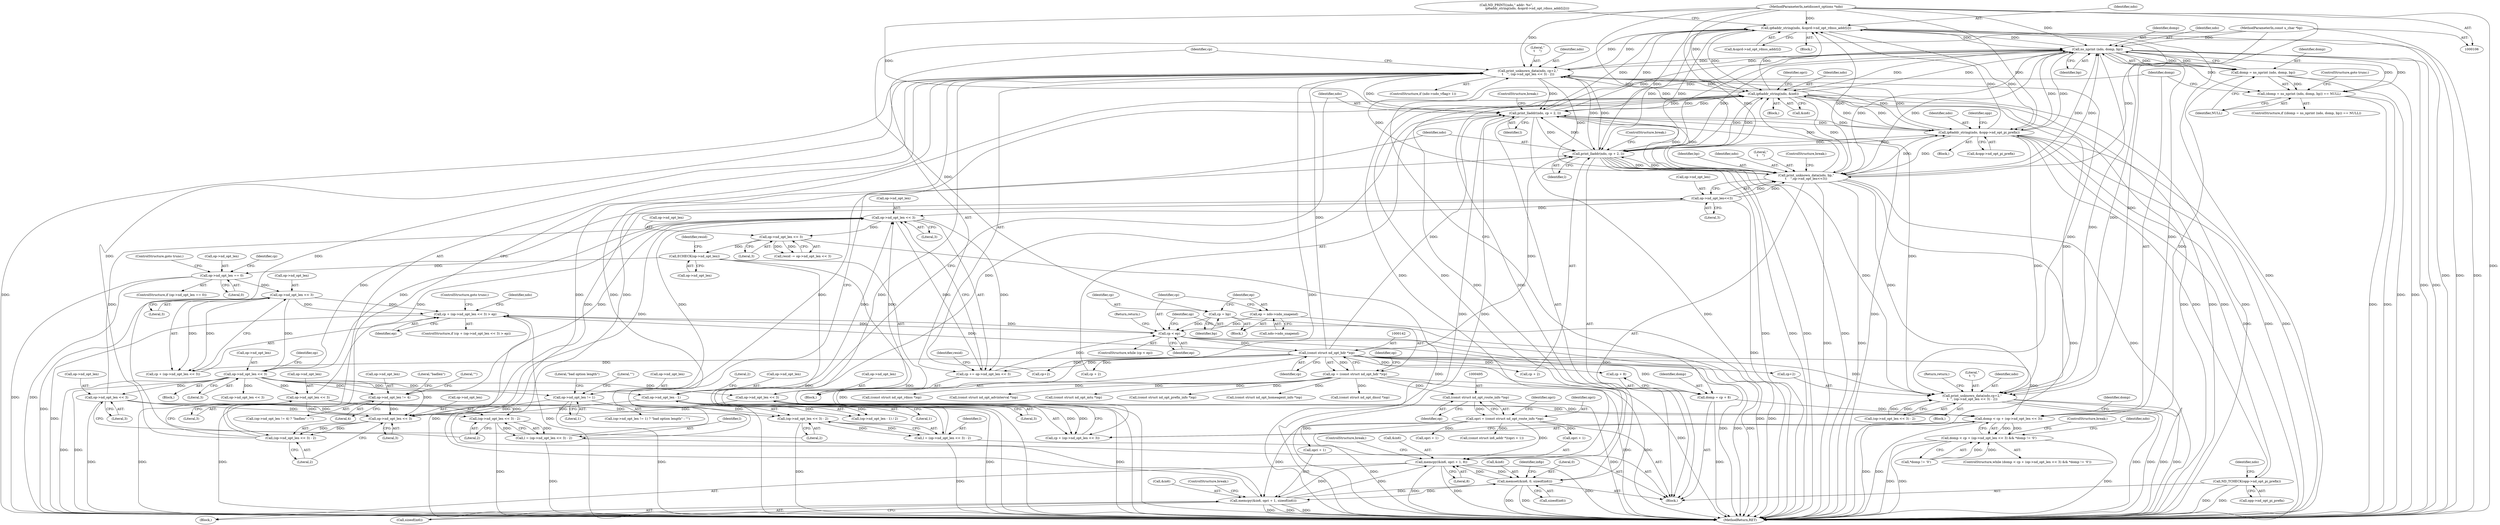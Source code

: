 digraph "0_tcpdump_d7505276842e85bfd067fa21cdb32b8a2dc3c5e4_0@array" {
"1000382" [label="(Call,ip6addr_string(ndo, &oprd->nd_opt_rdnss_addr[i]))"];
"1000436" [label="(Call,ns_nprint (ndo, domp, bp))"];
"1000382" [label="(Call,ip6addr_string(ndo, &oprd->nd_opt_rdnss_addr[i]))"];
"1000612" [label="(Call,print_unknown_data(ndo, cp+2,\"\n\t    \", (op->nd_opt_len << 3) - 2))"];
"1000555" [label="(Call,ip6addr_string(ndo, &in6))"];
"1000228" [label="(Call,print_lladdr(ndo, cp + 2, l))"];
"1000251" [label="(Call,ip6addr_string(ndo, &opp->nd_opt_pi_prefix))"];
"1000211" [label="(Call,print_lladdr(ndo, cp + 2, l))"];
"1000296" [label="(Call,print_unknown_data(ndo, bp,\"\n\t    \",op->nd_opt_len<<3))"];
"1000107" [label="(MethodParameterIn,netdissect_options *ndo)"];
"1000108" [label="(MethodParameterIn,const u_char *bp)"];
"1000300" [label="(Call,op->nd_opt_len<<3)"];
"1000188" [label="(Call,op->nd_opt_len << 3)"];
"1000164" [label="(Call,op->nd_opt_len << 3)"];
"1000154" [label="(Call,op->nd_opt_len == 0)"];
"1000144" [label="(Call,ECHECK(op->nd_opt_len))"];
"1000634" [label="(Call,op->nd_opt_len << 3)"];
"1000627" [label="(Call,op->nd_opt_len << 3)"];
"1000222" [label="(Call,op->nd_opt_len << 3)"];
"1000205" [label="(Call,op->nd_opt_len << 3)"];
"1000263" [label="(Call,op->nd_opt_len != 4)"];
"1000328" [label="(Call,op->nd_opt_len != 1)"];
"1000345" [label="(Call,op->nd_opt_len - 1)"];
"1000418" [label="(Call,op->nd_opt_len << 3)"];
"1000619" [label="(Call,op->nd_opt_len << 3)"];
"1000141" [label="(Call,(const struct nd_opt_hdr *)cp)"];
"1000135" [label="(Call,cp < ep)"];
"1000625" [label="(Call,cp += op->nd_opt_len << 3)"];
"1000126" [label="(Call,cp = bp)"];
"1000129" [label="(Call,ep = ndo->ndo_snapend)"];
"1000161" [label="(Call,cp + (op->nd_opt_len << 3) > ep)"];
"1000202" [label="(Call,l = (op->nd_opt_len << 3) - 2)"];
"1000204" [label="(Call,(op->nd_opt_len << 3) - 2)"];
"1000241" [label="(Call,ND_TCHECK(opp->nd_opt_pi_prefix))"];
"1000219" [label="(Call,l = (op->nd_opt_len << 3) - 2)"];
"1000221" [label="(Call,(op->nd_opt_len << 3) - 2)"];
"1000501" [label="(Call,memset(&in6, 0, sizeof(in6)))"];
"1000526" [label="(Call,memcpy(&in6, opri + 1, 8))"];
"1000538" [label="(Call,memcpy(&in6, opri + 1, sizeof(in6)))"];
"1000492" [label="(Call,opri = (const struct nd_opt_route_info *)op)"];
"1000494" [label="(Call,(const struct nd_opt_route_info *)op)"];
"1000139" [label="(Call,op = (const struct nd_opt_hdr *)cp)"];
"1000618" [label="(Call,(op->nd_opt_len << 3) - 2)"];
"1000414" [label="(Call,domp < cp + (op->nd_opt_len << 3))"];
"1000407" [label="(Call,domp = cp + 8)"];
"1000434" [label="(Call,domp = ns_nprint (ndo, domp, bp))"];
"1000433" [label="(Call,(domp = ns_nprint (ndo, domp, bp)) == NULL)"];
"1000413" [label="(Call,domp < cp + (op->nd_opt_len << 3) && *domp != '\0')"];
"1000591" [label="(Call,print_unknown_data(ndo,cp+2,\"\n\t  \", (op->nd_opt_len << 3) - 2))"];
"1000227" [label="(Literal,2)"];
"1000204" [label="(Call,(op->nd_opt_len << 3) - 2)"];
"1000241" [label="(Call,ND_TCHECK(opp->nd_opt_pi_prefix))"];
"1000438" [label="(Identifier,domp)"];
"1000226" [label="(Literal,3)"];
"1000137" [label="(Identifier,ep)"];
"1000544" [label="(Call,sizeof(in6))"];
"1000597" [label="(Call,(op->nd_opt_len << 3) - 2)"];
"1000134" [label="(ControlStructure,while (cp < ep))"];
"1000252" [label="(Identifier,ndo)"];
"1000416" [label="(Call,cp + (op->nd_opt_len << 3))"];
"1000623" [label="(Literal,3)"];
"1000203" [label="(Identifier,l)"];
"1000264" [label="(Call,op->nd_opt_len)"];
"1000492" [label="(Call,opri = (const struct nd_opt_route_info *)op)"];
"1000187" [label="(Block,)"];
"1000250" [label="(Block,)"];
"1000129" [label="(Call,ep = ndo->ndo_snapend)"];
"1000604" [label="(Return,return;)"];
"1000442" [label="(ControlStructure,break;)"];
"1000127" [label="(Identifier,cp)"];
"1000213" [label="(Call,cp + 2)"];
"1000233" [label="(Identifier,l)"];
"1000301" [label="(Call,op->nd_opt_len)"];
"1000135" [label="(Call,cp < ep)"];
"1000432" [label="(ControlStructure,if ((domp = ns_nprint (ndo, domp, bp)) == NULL))"];
"1000332" [label="(Literal,1)"];
"1000139" [label="(Call,op = (const struct nd_opt_hdr *)cp)"];
"1000298" [label="(Identifier,bp)"];
"1000624" [label="(Literal,2)"];
"1000297" [label="(Identifier,ndo)"];
"1000268" [label="(Literal,\"badlen\")"];
"1000434" [label="(Call,domp = ns_nprint (ndo, domp, bp))"];
"1000612" [label="(Call,print_unknown_data(ndo, cp+2,\"\n\t    \", (op->nd_opt_len << 3) - 2))"];
"1000188" [label="(Call,op->nd_opt_len << 3)"];
"1000222" [label="(Call,op->nd_opt_len << 3)"];
"1000628" [label="(Call,op->nd_opt_len)"];
"1000131" [label="(Call,ndo->ndo_snapend)"];
"1000339" [label="(Call,(const struct nd_opt_rdnss *)op)"];
"1000423" [label="(Call,*domp != '\0')"];
"1000165" [label="(Call,op->nd_opt_len)"];
"1000560" [label="(Identifier,opri)"];
"1000209" [label="(Literal,3)"];
"1000173" [label="(Identifier,ndo)"];
"1000596" [label="(Literal,\"\n\t  \")"];
"1000526" [label="(Call,memcpy(&in6, opri + 1, 8))"];
"1000299" [label="(Literal,\"\n\t    \")"];
"1000496" [label="(Identifier,op)"];
"1000194" [label="(Identifier,op)"];
"1000541" [label="(Call,opri + 1)"];
"1000592" [label="(Identifier,ndo)"];
"1000329" [label="(Call,op->nd_opt_len)"];
"1000168" [label="(Literal,3)"];
"1000253" [label="(Call,&opp->nd_opt_pi_prefix)"];
"1000632" [label="(Call,resid -= op->nd_opt_len << 3)"];
"1000625" [label="(Call,cp += op->nd_opt_len << 3)"];
"1000212" [label="(Identifier,ndo)"];
"1000433" [label="(Call,(domp = ns_nprint (ndo, domp, bp)) == NULL)"];
"1000333" [label="(Literal,\"bad option length\")"];
"1000230" [label="(Call,cp + 2)"];
"1000439" [label="(Identifier,bp)"];
"1000159" [label="(ControlStructure,goto trunc;)"];
"1000140" [label="(Identifier,op)"];
"1000162" [label="(Call,cp + (op->nd_opt_len << 3))"];
"1000505" [label="(Call,sizeof(in6))"];
"1000418" [label="(Call,op->nd_opt_len << 3)"];
"1000217" [label="(ControlStructure,break;)"];
"1000138" [label="(Block,)"];
"1000327" [label="(Call,(op->nd_opt_len != 1) ? \"bad option length\" : \"\")"];
"1000554" [label="(Block,)"];
"1000419" [label="(Call,op->nd_opt_len)"];
"1000415" [label="(Identifier,domp)"];
"1000144" [label="(Call,ECHECK(op->nd_opt_len))"];
"1000229" [label="(Identifier,ndo)"];
"1000345" [label="(Call,op->nd_opt_len - 1)"];
"1000259" [label="(Identifier,opp)"];
"1000189" [label="(Call,op->nd_opt_len)"];
"1000555" [label="(Call,ip6addr_string(ndo, &in6))"];
"1000107" [label="(MethodParameterIn,netdissect_options *ndo)"];
"1000382" [label="(Call,ip6addr_string(ndo, &oprd->nd_opt_rdnss_addr[i]))"];
"1000384" [label="(Call,&oprd->nd_opt_rdnss_addr[i])"];
"1000446" [label="(Call,(const struct nd_opt_advinterval *)op)"];
"1000242" [label="(Call,opp->nd_opt_pi_prefix)"];
"1000437" [label="(Identifier,ndo)"];
"1000228" [label="(Call,print_lladdr(ndo, cp + 2, l))"];
"1000153" [label="(ControlStructure,if (op->nd_opt_len == 0))"];
"1000635" [label="(Call,op->nd_opt_len)"];
"1000300" [label="(Call,op->nd_opt_len<<3)"];
"1000350" [label="(Literal,2)"];
"1000412" [label="(ControlStructure,while (domp < cp + (op->nd_opt_len << 3) && *domp != '\0'))"];
"1000154" [label="(Call,op->nd_opt_len == 0)"];
"1000511" [label="(Call,opri + 1)"];
"1000334" [label="(Literal,\"\")"];
"1000305" [label="(ControlStructure,break;)"];
"1000216" [label="(Identifier,l)"];
"1000634" [label="(Call,op->nd_opt_len << 3)"];
"1000169" [label="(Identifier,ep)"];
"1000263" [label="(Call,op->nd_opt_len != 4)"];
"1000493" [label="(Identifier,opri)"];
"1000143" [label="(Identifier,cp)"];
"1000161" [label="(Call,cp + (op->nd_opt_len << 3) > ep)"];
"1000267" [label="(Literal,4)"];
"1000532" [label="(Literal,8)"];
"1000613" [label="(Identifier,ndo)"];
"1000409" [label="(Call,cp + 8)"];
"1000440" [label="(Identifier,NULL)"];
"1000499" [label="(Identifier,opri)"];
"1000626" [label="(Identifier,cp)"];
"1000141" [label="(Call,(const struct nd_opt_hdr *)cp)"];
"1000200" [label="(Block,)"];
"1000627" [label="(Call,op->nd_opt_len << 3)"];
"1000309" [label="(Call,(const struct nd_opt_mtu *)op)"];
"1000435" [label="(Identifier,domp)"];
"1000383" [label="(Identifier,ndo)"];
"1000155" [label="(Call,op->nd_opt_len)"];
"1000380" [label="(Block,)"];
"1000638" [label="(Literal,3)"];
"1000557" [label="(Call,&in6)"];
"1000377" [label="(Call,ND_PRINT((ndo,\" addr: %s\",\n                                          ip6addr_string(ndo, &oprd->nd_opt_rdnss_addr[i]))))"];
"1000110" [label="(Block,)"];
"1000269" [label="(Literal,\"\")"];
"1000441" [label="(ControlStructure,goto trunc;)"];
"1000211" [label="(Call,print_lladdr(ndo, cp + 2, l))"];
"1000606" [label="(ControlStructure,if (ndo->ndo_vflag> 1))"];
"1000234" [label="(ControlStructure,break;)"];
"1000344" [label="(Call,(op->nd_opt_len - 1) / 2)"];
"1000108" [label="(MethodParameterIn,const u_char *bp)"];
"1000126" [label="(Call,cp = bp)"];
"1000620" [label="(Call,op->nd_opt_len)"];
"1000614" [label="(Call,cp+2)"];
"1000407" [label="(Call,domp = cp + 8)"];
"1000170" [label="(ControlStructure,goto trunc;)"];
"1000546" [label="(ControlStructure,break;)"];
"1000146" [label="(Identifier,op)"];
"1000619" [label="(Call,op->nd_opt_len << 3)"];
"1000639" [label="(Return,return;)"];
"1000494" [label="(Call,(const struct nd_opt_route_info *)op)"];
"1000158" [label="(Literal,0)"];
"1000346" [label="(Call,op->nd_opt_len)"];
"1000502" [label="(Call,&in6)"];
"1000518" [label="(Block,)"];
"1000349" [label="(Literal,1)"];
"1000163" [label="(Identifier,cp)"];
"1000238" [label="(Call,(const struct nd_opt_prefix_info *)op)"];
"1000538" [label="(Call,memcpy(&in6, opri + 1, sizeof(in6)))"];
"1000539" [label="(Call,&in6)"];
"1000223" [label="(Call,op->nd_opt_len)"];
"1000304" [label="(Literal,3)"];
"1000633" [label="(Identifier,resid)"];
"1000617" [label="(Literal,\"\n\t    \")"];
"1000467" [label="(Call,(const struct nd_opt_homeagent_info *)op)"];
"1000394" [label="(Call,(const struct nd_opt_dnssl *)op)"];
"1000591" [label="(Call,print_unknown_data(ndo,cp+2,\"\n\t  \", (op->nd_opt_len << 3) - 2))"];
"1000590" [label="(Block,)"];
"1000262" [label="(Call,(op->nd_opt_len != 4) ? \"badlen\" : \"\")"];
"1000414" [label="(Call,domp < cp + (op->nd_opt_len << 3))"];
"1000529" [label="(Call,opri + 1)"];
"1000192" [label="(Literal,3)"];
"1000533" [label="(ControlStructure,break;)"];
"1000598" [label="(Call,op->nd_opt_len << 3)"];
"1000128" [label="(Identifier,bp)"];
"1000220" [label="(Identifier,l)"];
"1000150" [label="(Identifier,resid)"];
"1000436" [label="(Call,ns_nprint (ndo, domp, bp))"];
"1000210" [label="(Literal,2)"];
"1000509" [label="(Call,(const struct in6_addr *)(opri + 1))"];
"1000296" [label="(Call,print_unknown_data(ndo, bp,\"\n\t    \",op->nd_opt_len<<3))"];
"1000648" [label="(MethodReturn,RET)"];
"1000247" [label="(Identifier,ndo)"];
"1000164" [label="(Call,op->nd_opt_len << 3)"];
"1000251" [label="(Call,ip6addr_string(ndo, &opp->nd_opt_pi_prefix))"];
"1000508" [label="(Identifier,in6p)"];
"1000219" [label="(Call,l = (op->nd_opt_len << 3) - 2)"];
"1000145" [label="(Call,op->nd_opt_len)"];
"1000408" [label="(Identifier,domp)"];
"1000618" [label="(Call,(op->nd_opt_len << 3) - 2)"];
"1000130" [label="(Identifier,ep)"];
"1000205" [label="(Call,op->nd_opt_len << 3)"];
"1000501" [label="(Call,memset(&in6, 0, sizeof(in6)))"];
"1000328" [label="(Call,op->nd_opt_len != 1)"];
"1000593" [label="(Call,cp+2)"];
"1000413" [label="(Call,domp < cp + (op->nd_opt_len << 3) && *domp != '\0')"];
"1000221" [label="(Call,(op->nd_opt_len << 3) - 2)"];
"1000425" [label="(Identifier,domp)"];
"1000206" [label="(Call,op->nd_opt_len)"];
"1000556" [label="(Identifier,ndo)"];
"1000430" [label="(Identifier,ndo)"];
"1000631" [label="(Literal,3)"];
"1000504" [label="(Literal,0)"];
"1000422" [label="(Literal,3)"];
"1000160" [label="(ControlStructure,if (cp + (op->nd_opt_len << 3) > ep))"];
"1000202" [label="(Call,l = (op->nd_opt_len << 3) - 2)"];
"1000527" [label="(Call,&in6)"];
"1000136" [label="(Identifier,cp)"];
"1000382" -> "1000380"  [label="AST: "];
"1000382" -> "1000384"  [label="CFG: "];
"1000383" -> "1000382"  [label="AST: "];
"1000384" -> "1000382"  [label="AST: "];
"1000377" -> "1000382"  [label="CFG: "];
"1000382" -> "1000648"  [label="DDG: "];
"1000382" -> "1000648"  [label="DDG: "];
"1000382" -> "1000648"  [label="DDG: "];
"1000382" -> "1000211"  [label="DDG: "];
"1000382" -> "1000228"  [label="DDG: "];
"1000382" -> "1000251"  [label="DDG: "];
"1000382" -> "1000296"  [label="DDG: "];
"1000436" -> "1000382"  [label="DDG: "];
"1000612" -> "1000382"  [label="DDG: "];
"1000555" -> "1000382"  [label="DDG: "];
"1000228" -> "1000382"  [label="DDG: "];
"1000251" -> "1000382"  [label="DDG: "];
"1000211" -> "1000382"  [label="DDG: "];
"1000296" -> "1000382"  [label="DDG: "];
"1000107" -> "1000382"  [label="DDG: "];
"1000382" -> "1000436"  [label="DDG: "];
"1000382" -> "1000555"  [label="DDG: "];
"1000382" -> "1000591"  [label="DDG: "];
"1000382" -> "1000612"  [label="DDG: "];
"1000436" -> "1000434"  [label="AST: "];
"1000436" -> "1000439"  [label="CFG: "];
"1000437" -> "1000436"  [label="AST: "];
"1000438" -> "1000436"  [label="AST: "];
"1000439" -> "1000436"  [label="AST: "];
"1000434" -> "1000436"  [label="CFG: "];
"1000436" -> "1000648"  [label="DDG: "];
"1000436" -> "1000648"  [label="DDG: "];
"1000436" -> "1000211"  [label="DDG: "];
"1000436" -> "1000228"  [label="DDG: "];
"1000436" -> "1000251"  [label="DDG: "];
"1000436" -> "1000296"  [label="DDG: "];
"1000436" -> "1000296"  [label="DDG: "];
"1000436" -> "1000433"  [label="DDG: "];
"1000436" -> "1000433"  [label="DDG: "];
"1000436" -> "1000433"  [label="DDG: "];
"1000436" -> "1000434"  [label="DDG: "];
"1000436" -> "1000434"  [label="DDG: "];
"1000436" -> "1000434"  [label="DDG: "];
"1000612" -> "1000436"  [label="DDG: "];
"1000555" -> "1000436"  [label="DDG: "];
"1000228" -> "1000436"  [label="DDG: "];
"1000251" -> "1000436"  [label="DDG: "];
"1000211" -> "1000436"  [label="DDG: "];
"1000296" -> "1000436"  [label="DDG: "];
"1000296" -> "1000436"  [label="DDG: "];
"1000107" -> "1000436"  [label="DDG: "];
"1000414" -> "1000436"  [label="DDG: "];
"1000108" -> "1000436"  [label="DDG: "];
"1000436" -> "1000555"  [label="DDG: "];
"1000436" -> "1000591"  [label="DDG: "];
"1000436" -> "1000612"  [label="DDG: "];
"1000612" -> "1000606"  [label="AST: "];
"1000612" -> "1000618"  [label="CFG: "];
"1000613" -> "1000612"  [label="AST: "];
"1000614" -> "1000612"  [label="AST: "];
"1000617" -> "1000612"  [label="AST: "];
"1000618" -> "1000612"  [label="AST: "];
"1000626" -> "1000612"  [label="CFG: "];
"1000612" -> "1000648"  [label="DDG: "];
"1000612" -> "1000648"  [label="DDG: "];
"1000612" -> "1000648"  [label="DDG: "];
"1000612" -> "1000648"  [label="DDG: "];
"1000612" -> "1000211"  [label="DDG: "];
"1000612" -> "1000228"  [label="DDG: "];
"1000612" -> "1000251"  [label="DDG: "];
"1000612" -> "1000296"  [label="DDG: "];
"1000612" -> "1000555"  [label="DDG: "];
"1000612" -> "1000591"  [label="DDG: "];
"1000555" -> "1000612"  [label="DDG: "];
"1000228" -> "1000612"  [label="DDG: "];
"1000251" -> "1000612"  [label="DDG: "];
"1000211" -> "1000612"  [label="DDG: "];
"1000296" -> "1000612"  [label="DDG: "];
"1000107" -> "1000612"  [label="DDG: "];
"1000141" -> "1000612"  [label="DDG: "];
"1000618" -> "1000612"  [label="DDG: "];
"1000618" -> "1000612"  [label="DDG: "];
"1000555" -> "1000554"  [label="AST: "];
"1000555" -> "1000557"  [label="CFG: "];
"1000556" -> "1000555"  [label="AST: "];
"1000557" -> "1000555"  [label="AST: "];
"1000560" -> "1000555"  [label="CFG: "];
"1000555" -> "1000648"  [label="DDG: "];
"1000555" -> "1000648"  [label="DDG: "];
"1000555" -> "1000648"  [label="DDG: "];
"1000555" -> "1000211"  [label="DDG: "];
"1000555" -> "1000228"  [label="DDG: "];
"1000555" -> "1000251"  [label="DDG: "];
"1000555" -> "1000296"  [label="DDG: "];
"1000555" -> "1000501"  [label="DDG: "];
"1000555" -> "1000526"  [label="DDG: "];
"1000555" -> "1000538"  [label="DDG: "];
"1000228" -> "1000555"  [label="DDG: "];
"1000251" -> "1000555"  [label="DDG: "];
"1000211" -> "1000555"  [label="DDG: "];
"1000296" -> "1000555"  [label="DDG: "];
"1000107" -> "1000555"  [label="DDG: "];
"1000501" -> "1000555"  [label="DDG: "];
"1000526" -> "1000555"  [label="DDG: "];
"1000538" -> "1000555"  [label="DDG: "];
"1000555" -> "1000591"  [label="DDG: "];
"1000228" -> "1000200"  [label="AST: "];
"1000228" -> "1000233"  [label="CFG: "];
"1000229" -> "1000228"  [label="AST: "];
"1000230" -> "1000228"  [label="AST: "];
"1000233" -> "1000228"  [label="AST: "];
"1000234" -> "1000228"  [label="CFG: "];
"1000228" -> "1000648"  [label="DDG: "];
"1000228" -> "1000648"  [label="DDG: "];
"1000228" -> "1000648"  [label="DDG: "];
"1000228" -> "1000648"  [label="DDG: "];
"1000228" -> "1000211"  [label="DDG: "];
"1000251" -> "1000228"  [label="DDG: "];
"1000211" -> "1000228"  [label="DDG: "];
"1000296" -> "1000228"  [label="DDG: "];
"1000107" -> "1000228"  [label="DDG: "];
"1000141" -> "1000228"  [label="DDG: "];
"1000219" -> "1000228"  [label="DDG: "];
"1000228" -> "1000251"  [label="DDG: "];
"1000228" -> "1000296"  [label="DDG: "];
"1000228" -> "1000591"  [label="DDG: "];
"1000251" -> "1000250"  [label="AST: "];
"1000251" -> "1000253"  [label="CFG: "];
"1000252" -> "1000251"  [label="AST: "];
"1000253" -> "1000251"  [label="AST: "];
"1000259" -> "1000251"  [label="CFG: "];
"1000251" -> "1000648"  [label="DDG: "];
"1000251" -> "1000648"  [label="DDG: "];
"1000251" -> "1000648"  [label="DDG: "];
"1000251" -> "1000211"  [label="DDG: "];
"1000251" -> "1000241"  [label="DDG: "];
"1000211" -> "1000251"  [label="DDG: "];
"1000296" -> "1000251"  [label="DDG: "];
"1000107" -> "1000251"  [label="DDG: "];
"1000241" -> "1000251"  [label="DDG: "];
"1000251" -> "1000296"  [label="DDG: "];
"1000251" -> "1000591"  [label="DDG: "];
"1000211" -> "1000200"  [label="AST: "];
"1000211" -> "1000216"  [label="CFG: "];
"1000212" -> "1000211"  [label="AST: "];
"1000213" -> "1000211"  [label="AST: "];
"1000216" -> "1000211"  [label="AST: "];
"1000217" -> "1000211"  [label="CFG: "];
"1000211" -> "1000648"  [label="DDG: "];
"1000211" -> "1000648"  [label="DDG: "];
"1000211" -> "1000648"  [label="DDG: "];
"1000211" -> "1000648"  [label="DDG: "];
"1000296" -> "1000211"  [label="DDG: "];
"1000107" -> "1000211"  [label="DDG: "];
"1000141" -> "1000211"  [label="DDG: "];
"1000202" -> "1000211"  [label="DDG: "];
"1000211" -> "1000296"  [label="DDG: "];
"1000211" -> "1000591"  [label="DDG: "];
"1000296" -> "1000200"  [label="AST: "];
"1000296" -> "1000300"  [label="CFG: "];
"1000297" -> "1000296"  [label="AST: "];
"1000298" -> "1000296"  [label="AST: "];
"1000299" -> "1000296"  [label="AST: "];
"1000300" -> "1000296"  [label="AST: "];
"1000305" -> "1000296"  [label="CFG: "];
"1000296" -> "1000648"  [label="DDG: "];
"1000296" -> "1000648"  [label="DDG: "];
"1000296" -> "1000648"  [label="DDG: "];
"1000296" -> "1000648"  [label="DDG: "];
"1000107" -> "1000296"  [label="DDG: "];
"1000108" -> "1000296"  [label="DDG: "];
"1000300" -> "1000296"  [label="DDG: "];
"1000300" -> "1000296"  [label="DDG: "];
"1000296" -> "1000591"  [label="DDG: "];
"1000107" -> "1000106"  [label="AST: "];
"1000107" -> "1000648"  [label="DDG: "];
"1000107" -> "1000591"  [label="DDG: "];
"1000108" -> "1000106"  [label="AST: "];
"1000108" -> "1000648"  [label="DDG: "];
"1000108" -> "1000126"  [label="DDG: "];
"1000300" -> "1000304"  [label="CFG: "];
"1000301" -> "1000300"  [label="AST: "];
"1000304" -> "1000300"  [label="AST: "];
"1000300" -> "1000648"  [label="DDG: "];
"1000188" -> "1000300"  [label="DDG: "];
"1000300" -> "1000619"  [label="DDG: "];
"1000300" -> "1000627"  [label="DDG: "];
"1000188" -> "1000187"  [label="AST: "];
"1000188" -> "1000192"  [label="CFG: "];
"1000189" -> "1000188"  [label="AST: "];
"1000192" -> "1000188"  [label="AST: "];
"1000194" -> "1000188"  [label="CFG: "];
"1000188" -> "1000648"  [label="DDG: "];
"1000188" -> "1000648"  [label="DDG: "];
"1000164" -> "1000188"  [label="DDG: "];
"1000188" -> "1000205"  [label="DDG: "];
"1000188" -> "1000222"  [label="DDG: "];
"1000188" -> "1000263"  [label="DDG: "];
"1000188" -> "1000328"  [label="DDG: "];
"1000188" -> "1000345"  [label="DDG: "];
"1000188" -> "1000418"  [label="DDG: "];
"1000188" -> "1000598"  [label="DDG: "];
"1000188" -> "1000619"  [label="DDG: "];
"1000188" -> "1000627"  [label="DDG: "];
"1000164" -> "1000162"  [label="AST: "];
"1000164" -> "1000168"  [label="CFG: "];
"1000165" -> "1000164"  [label="AST: "];
"1000168" -> "1000164"  [label="AST: "];
"1000162" -> "1000164"  [label="CFG: "];
"1000164" -> "1000648"  [label="DDG: "];
"1000164" -> "1000161"  [label="DDG: "];
"1000164" -> "1000161"  [label="DDG: "];
"1000164" -> "1000162"  [label="DDG: "];
"1000164" -> "1000162"  [label="DDG: "];
"1000154" -> "1000164"  [label="DDG: "];
"1000154" -> "1000153"  [label="AST: "];
"1000154" -> "1000158"  [label="CFG: "];
"1000155" -> "1000154"  [label="AST: "];
"1000158" -> "1000154"  [label="AST: "];
"1000159" -> "1000154"  [label="CFG: "];
"1000163" -> "1000154"  [label="CFG: "];
"1000154" -> "1000648"  [label="DDG: "];
"1000154" -> "1000648"  [label="DDG: "];
"1000144" -> "1000154"  [label="DDG: "];
"1000144" -> "1000138"  [label="AST: "];
"1000144" -> "1000145"  [label="CFG: "];
"1000145" -> "1000144"  [label="AST: "];
"1000150" -> "1000144"  [label="CFG: "];
"1000144" -> "1000648"  [label="DDG: "];
"1000144" -> "1000648"  [label="DDG: "];
"1000634" -> "1000144"  [label="DDG: "];
"1000634" -> "1000632"  [label="AST: "];
"1000634" -> "1000638"  [label="CFG: "];
"1000635" -> "1000634"  [label="AST: "];
"1000638" -> "1000634"  [label="AST: "];
"1000632" -> "1000634"  [label="CFG: "];
"1000634" -> "1000648"  [label="DDG: "];
"1000634" -> "1000632"  [label="DDG: "];
"1000634" -> "1000632"  [label="DDG: "];
"1000627" -> "1000634"  [label="DDG: "];
"1000627" -> "1000625"  [label="AST: "];
"1000627" -> "1000631"  [label="CFG: "];
"1000628" -> "1000627"  [label="AST: "];
"1000631" -> "1000627"  [label="AST: "];
"1000625" -> "1000627"  [label="CFG: "];
"1000627" -> "1000625"  [label="DDG: "];
"1000627" -> "1000625"  [label="DDG: "];
"1000222" -> "1000627"  [label="DDG: "];
"1000205" -> "1000627"  [label="DDG: "];
"1000263" -> "1000627"  [label="DDG: "];
"1000328" -> "1000627"  [label="DDG: "];
"1000345" -> "1000627"  [label="DDG: "];
"1000418" -> "1000627"  [label="DDG: "];
"1000619" -> "1000627"  [label="DDG: "];
"1000222" -> "1000221"  [label="AST: "];
"1000222" -> "1000226"  [label="CFG: "];
"1000223" -> "1000222"  [label="AST: "];
"1000226" -> "1000222"  [label="AST: "];
"1000227" -> "1000222"  [label="CFG: "];
"1000222" -> "1000648"  [label="DDG: "];
"1000222" -> "1000221"  [label="DDG: "];
"1000222" -> "1000221"  [label="DDG: "];
"1000222" -> "1000619"  [label="DDG: "];
"1000205" -> "1000204"  [label="AST: "];
"1000205" -> "1000209"  [label="CFG: "];
"1000206" -> "1000205"  [label="AST: "];
"1000209" -> "1000205"  [label="AST: "];
"1000210" -> "1000205"  [label="CFG: "];
"1000205" -> "1000648"  [label="DDG: "];
"1000205" -> "1000204"  [label="DDG: "];
"1000205" -> "1000204"  [label="DDG: "];
"1000205" -> "1000619"  [label="DDG: "];
"1000263" -> "1000262"  [label="AST: "];
"1000263" -> "1000267"  [label="CFG: "];
"1000264" -> "1000263"  [label="AST: "];
"1000267" -> "1000263"  [label="AST: "];
"1000268" -> "1000263"  [label="CFG: "];
"1000269" -> "1000263"  [label="CFG: "];
"1000263" -> "1000648"  [label="DDG: "];
"1000263" -> "1000619"  [label="DDG: "];
"1000328" -> "1000327"  [label="AST: "];
"1000328" -> "1000332"  [label="CFG: "];
"1000329" -> "1000328"  [label="AST: "];
"1000332" -> "1000328"  [label="AST: "];
"1000333" -> "1000328"  [label="CFG: "];
"1000334" -> "1000328"  [label="CFG: "];
"1000328" -> "1000648"  [label="DDG: "];
"1000328" -> "1000619"  [label="DDG: "];
"1000345" -> "1000344"  [label="AST: "];
"1000345" -> "1000349"  [label="CFG: "];
"1000346" -> "1000345"  [label="AST: "];
"1000349" -> "1000345"  [label="AST: "];
"1000350" -> "1000345"  [label="CFG: "];
"1000345" -> "1000648"  [label="DDG: "];
"1000345" -> "1000344"  [label="DDG: "];
"1000345" -> "1000344"  [label="DDG: "];
"1000345" -> "1000619"  [label="DDG: "];
"1000418" -> "1000416"  [label="AST: "];
"1000418" -> "1000422"  [label="CFG: "];
"1000419" -> "1000418"  [label="AST: "];
"1000422" -> "1000418"  [label="AST: "];
"1000416" -> "1000418"  [label="CFG: "];
"1000418" -> "1000648"  [label="DDG: "];
"1000418" -> "1000414"  [label="DDG: "];
"1000418" -> "1000414"  [label="DDG: "];
"1000418" -> "1000416"  [label="DDG: "];
"1000418" -> "1000416"  [label="DDG: "];
"1000418" -> "1000619"  [label="DDG: "];
"1000619" -> "1000618"  [label="AST: "];
"1000619" -> "1000623"  [label="CFG: "];
"1000620" -> "1000619"  [label="AST: "];
"1000623" -> "1000619"  [label="AST: "];
"1000624" -> "1000619"  [label="CFG: "];
"1000619" -> "1000618"  [label="DDG: "];
"1000619" -> "1000618"  [label="DDG: "];
"1000141" -> "1000139"  [label="AST: "];
"1000141" -> "1000143"  [label="CFG: "];
"1000142" -> "1000141"  [label="AST: "];
"1000143" -> "1000141"  [label="AST: "];
"1000139" -> "1000141"  [label="CFG: "];
"1000141" -> "1000648"  [label="DDG: "];
"1000141" -> "1000139"  [label="DDG: "];
"1000135" -> "1000141"  [label="DDG: "];
"1000141" -> "1000161"  [label="DDG: "];
"1000141" -> "1000162"  [label="DDG: "];
"1000141" -> "1000213"  [label="DDG: "];
"1000141" -> "1000230"  [label="DDG: "];
"1000141" -> "1000407"  [label="DDG: "];
"1000141" -> "1000409"  [label="DDG: "];
"1000141" -> "1000414"  [label="DDG: "];
"1000141" -> "1000416"  [label="DDG: "];
"1000141" -> "1000591"  [label="DDG: "];
"1000141" -> "1000593"  [label="DDG: "];
"1000141" -> "1000614"  [label="DDG: "];
"1000141" -> "1000625"  [label="DDG: "];
"1000135" -> "1000134"  [label="AST: "];
"1000135" -> "1000137"  [label="CFG: "];
"1000136" -> "1000135"  [label="AST: "];
"1000137" -> "1000135"  [label="AST: "];
"1000140" -> "1000135"  [label="CFG: "];
"1000639" -> "1000135"  [label="CFG: "];
"1000135" -> "1000648"  [label="DDG: "];
"1000135" -> "1000648"  [label="DDG: "];
"1000135" -> "1000648"  [label="DDG: "];
"1000625" -> "1000135"  [label="DDG: "];
"1000126" -> "1000135"  [label="DDG: "];
"1000129" -> "1000135"  [label="DDG: "];
"1000161" -> "1000135"  [label="DDG: "];
"1000135" -> "1000161"  [label="DDG: "];
"1000625" -> "1000138"  [label="AST: "];
"1000626" -> "1000625"  [label="AST: "];
"1000633" -> "1000625"  [label="CFG: "];
"1000126" -> "1000110"  [label="AST: "];
"1000126" -> "1000128"  [label="CFG: "];
"1000127" -> "1000126"  [label="AST: "];
"1000128" -> "1000126"  [label="AST: "];
"1000130" -> "1000126"  [label="CFG: "];
"1000126" -> "1000648"  [label="DDG: "];
"1000129" -> "1000110"  [label="AST: "];
"1000129" -> "1000131"  [label="CFG: "];
"1000130" -> "1000129"  [label="AST: "];
"1000131" -> "1000129"  [label="AST: "];
"1000136" -> "1000129"  [label="CFG: "];
"1000129" -> "1000648"  [label="DDG: "];
"1000161" -> "1000160"  [label="AST: "];
"1000161" -> "1000169"  [label="CFG: "];
"1000162" -> "1000161"  [label="AST: "];
"1000169" -> "1000161"  [label="AST: "];
"1000170" -> "1000161"  [label="CFG: "];
"1000173" -> "1000161"  [label="CFG: "];
"1000161" -> "1000648"  [label="DDG: "];
"1000161" -> "1000648"  [label="DDG: "];
"1000161" -> "1000648"  [label="DDG: "];
"1000202" -> "1000200"  [label="AST: "];
"1000202" -> "1000204"  [label="CFG: "];
"1000203" -> "1000202"  [label="AST: "];
"1000204" -> "1000202"  [label="AST: "];
"1000212" -> "1000202"  [label="CFG: "];
"1000202" -> "1000648"  [label="DDG: "];
"1000204" -> "1000202"  [label="DDG: "];
"1000204" -> "1000202"  [label="DDG: "];
"1000204" -> "1000210"  [label="CFG: "];
"1000210" -> "1000204"  [label="AST: "];
"1000204" -> "1000648"  [label="DDG: "];
"1000241" -> "1000200"  [label="AST: "];
"1000241" -> "1000242"  [label="CFG: "];
"1000242" -> "1000241"  [label="AST: "];
"1000247" -> "1000241"  [label="CFG: "];
"1000241" -> "1000648"  [label="DDG: "];
"1000241" -> "1000648"  [label="DDG: "];
"1000219" -> "1000200"  [label="AST: "];
"1000219" -> "1000221"  [label="CFG: "];
"1000220" -> "1000219"  [label="AST: "];
"1000221" -> "1000219"  [label="AST: "];
"1000229" -> "1000219"  [label="CFG: "];
"1000219" -> "1000648"  [label="DDG: "];
"1000221" -> "1000219"  [label="DDG: "];
"1000221" -> "1000219"  [label="DDG: "];
"1000221" -> "1000227"  [label="CFG: "];
"1000227" -> "1000221"  [label="AST: "];
"1000221" -> "1000648"  [label="DDG: "];
"1000501" -> "1000200"  [label="AST: "];
"1000501" -> "1000505"  [label="CFG: "];
"1000502" -> "1000501"  [label="AST: "];
"1000504" -> "1000501"  [label="AST: "];
"1000505" -> "1000501"  [label="AST: "];
"1000508" -> "1000501"  [label="CFG: "];
"1000501" -> "1000648"  [label="DDG: "];
"1000501" -> "1000648"  [label="DDG: "];
"1000526" -> "1000501"  [label="DDG: "];
"1000538" -> "1000501"  [label="DDG: "];
"1000501" -> "1000526"  [label="DDG: "];
"1000501" -> "1000538"  [label="DDG: "];
"1000526" -> "1000518"  [label="AST: "];
"1000526" -> "1000532"  [label="CFG: "];
"1000527" -> "1000526"  [label="AST: "];
"1000529" -> "1000526"  [label="AST: "];
"1000532" -> "1000526"  [label="AST: "];
"1000533" -> "1000526"  [label="CFG: "];
"1000526" -> "1000648"  [label="DDG: "];
"1000526" -> "1000648"  [label="DDG: "];
"1000526" -> "1000648"  [label="DDG: "];
"1000538" -> "1000526"  [label="DDG: "];
"1000492" -> "1000526"  [label="DDG: "];
"1000526" -> "1000538"  [label="DDG: "];
"1000538" -> "1000518"  [label="AST: "];
"1000538" -> "1000544"  [label="CFG: "];
"1000539" -> "1000538"  [label="AST: "];
"1000541" -> "1000538"  [label="AST: "];
"1000544" -> "1000538"  [label="AST: "];
"1000546" -> "1000538"  [label="CFG: "];
"1000538" -> "1000648"  [label="DDG: "];
"1000538" -> "1000648"  [label="DDG: "];
"1000538" -> "1000648"  [label="DDG: "];
"1000492" -> "1000538"  [label="DDG: "];
"1000492" -> "1000200"  [label="AST: "];
"1000492" -> "1000494"  [label="CFG: "];
"1000493" -> "1000492"  [label="AST: "];
"1000494" -> "1000492"  [label="AST: "];
"1000499" -> "1000492"  [label="CFG: "];
"1000492" -> "1000648"  [label="DDG: "];
"1000494" -> "1000492"  [label="DDG: "];
"1000492" -> "1000509"  [label="DDG: "];
"1000492" -> "1000511"  [label="DDG: "];
"1000492" -> "1000529"  [label="DDG: "];
"1000492" -> "1000541"  [label="DDG: "];
"1000494" -> "1000496"  [label="CFG: "];
"1000495" -> "1000494"  [label="AST: "];
"1000496" -> "1000494"  [label="AST: "];
"1000494" -> "1000648"  [label="DDG: "];
"1000139" -> "1000494"  [label="DDG: "];
"1000139" -> "1000138"  [label="AST: "];
"1000140" -> "1000139"  [label="AST: "];
"1000146" -> "1000139"  [label="CFG: "];
"1000139" -> "1000648"  [label="DDG: "];
"1000139" -> "1000648"  [label="DDG: "];
"1000139" -> "1000238"  [label="DDG: "];
"1000139" -> "1000309"  [label="DDG: "];
"1000139" -> "1000339"  [label="DDG: "];
"1000139" -> "1000394"  [label="DDG: "];
"1000139" -> "1000446"  [label="DDG: "];
"1000139" -> "1000467"  [label="DDG: "];
"1000618" -> "1000624"  [label="CFG: "];
"1000624" -> "1000618"  [label="AST: "];
"1000414" -> "1000413"  [label="AST: "];
"1000414" -> "1000416"  [label="CFG: "];
"1000415" -> "1000414"  [label="AST: "];
"1000416" -> "1000414"  [label="AST: "];
"1000425" -> "1000414"  [label="CFG: "];
"1000413" -> "1000414"  [label="CFG: "];
"1000414" -> "1000648"  [label="DDG: "];
"1000414" -> "1000648"  [label="DDG: "];
"1000414" -> "1000413"  [label="DDG: "];
"1000414" -> "1000413"  [label="DDG: "];
"1000407" -> "1000414"  [label="DDG: "];
"1000434" -> "1000414"  [label="DDG: "];
"1000407" -> "1000200"  [label="AST: "];
"1000407" -> "1000409"  [label="CFG: "];
"1000408" -> "1000407"  [label="AST: "];
"1000409" -> "1000407"  [label="AST: "];
"1000415" -> "1000407"  [label="CFG: "];
"1000407" -> "1000648"  [label="DDG: "];
"1000434" -> "1000433"  [label="AST: "];
"1000435" -> "1000434"  [label="AST: "];
"1000440" -> "1000434"  [label="CFG: "];
"1000434" -> "1000648"  [label="DDG: "];
"1000434" -> "1000648"  [label="DDG: "];
"1000434" -> "1000433"  [label="DDG: "];
"1000433" -> "1000432"  [label="AST: "];
"1000433" -> "1000440"  [label="CFG: "];
"1000440" -> "1000433"  [label="AST: "];
"1000415" -> "1000433"  [label="CFG: "];
"1000441" -> "1000433"  [label="CFG: "];
"1000433" -> "1000648"  [label="DDG: "];
"1000433" -> "1000648"  [label="DDG: "];
"1000413" -> "1000412"  [label="AST: "];
"1000413" -> "1000423"  [label="CFG: "];
"1000423" -> "1000413"  [label="AST: "];
"1000430" -> "1000413"  [label="CFG: "];
"1000442" -> "1000413"  [label="CFG: "];
"1000413" -> "1000648"  [label="DDG: "];
"1000413" -> "1000648"  [label="DDG: "];
"1000413" -> "1000648"  [label="DDG: "];
"1000423" -> "1000413"  [label="DDG: "];
"1000423" -> "1000413"  [label="DDG: "];
"1000591" -> "1000590"  [label="AST: "];
"1000591" -> "1000597"  [label="CFG: "];
"1000592" -> "1000591"  [label="AST: "];
"1000593" -> "1000591"  [label="AST: "];
"1000596" -> "1000591"  [label="AST: "];
"1000597" -> "1000591"  [label="AST: "];
"1000604" -> "1000591"  [label="CFG: "];
"1000591" -> "1000648"  [label="DDG: "];
"1000591" -> "1000648"  [label="DDG: "];
"1000591" -> "1000648"  [label="DDG: "];
"1000591" -> "1000648"  [label="DDG: "];
"1000597" -> "1000591"  [label="DDG: "];
"1000597" -> "1000591"  [label="DDG: "];
}
